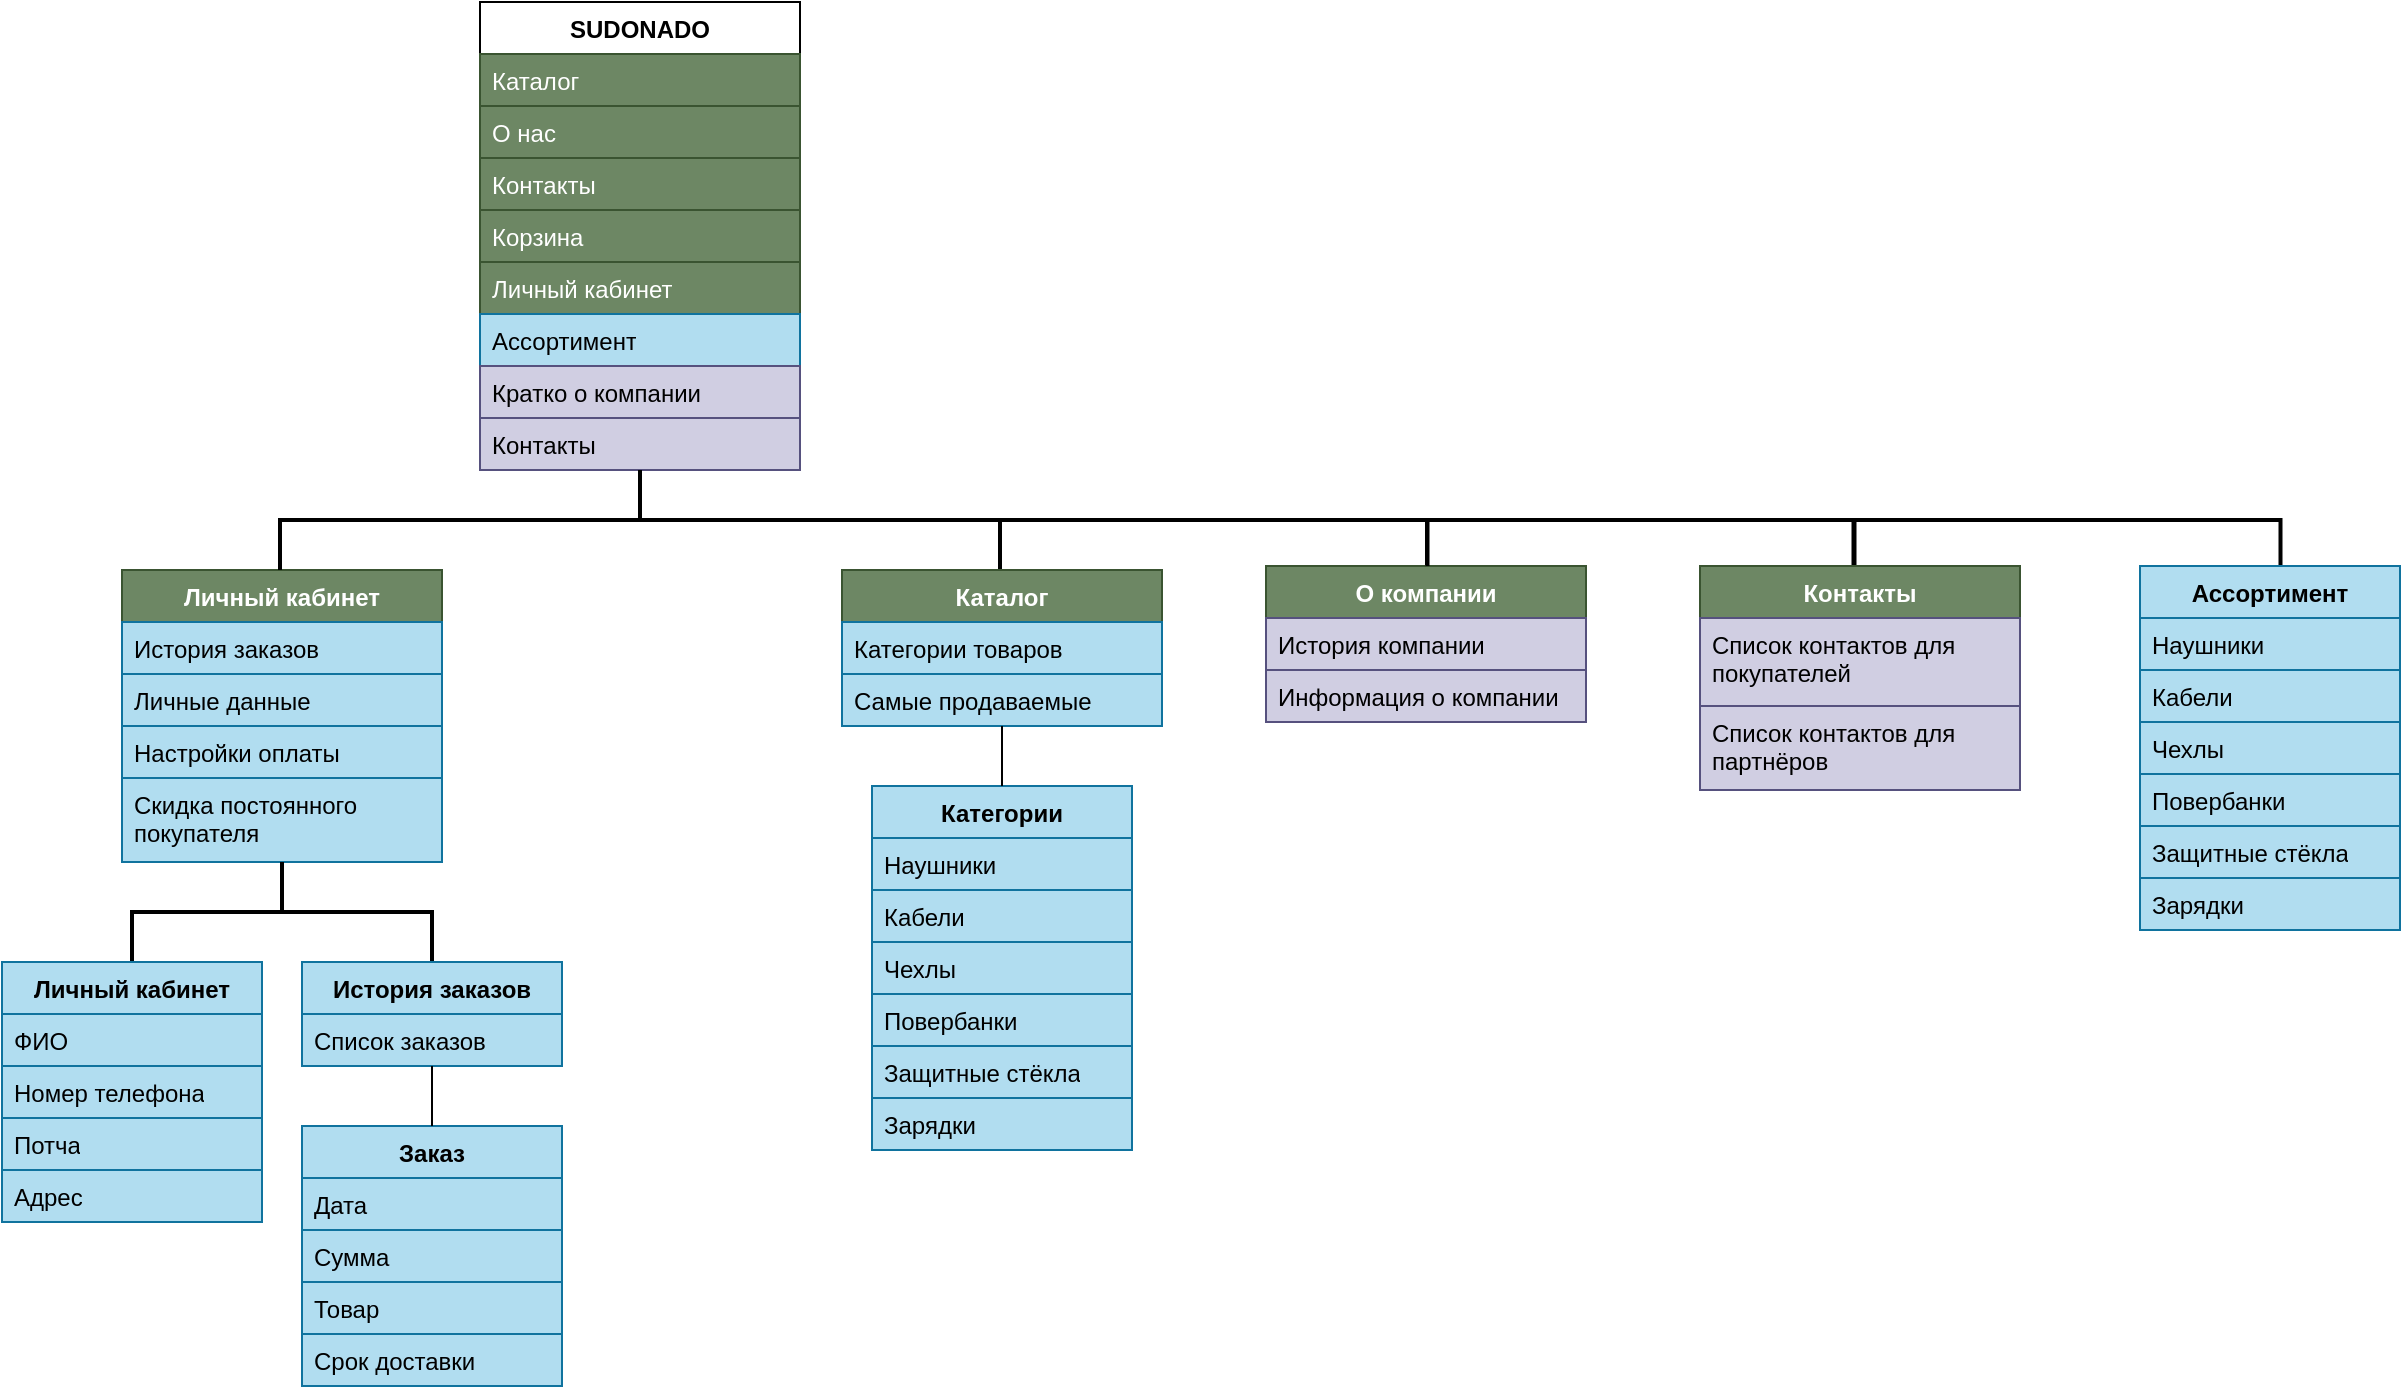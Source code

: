 <mxfile version="22.1.7" type="github">
  <diagram name="Страница — 1" id="IJSNU652cine2iU-JgPy">
    <mxGraphModel dx="815" dy="453" grid="1" gridSize="10" guides="1" tooltips="1" connect="1" arrows="1" fold="1" page="1" pageScale="1" pageWidth="827" pageHeight="1169" math="0" shadow="0">
      <root>
        <mxCell id="0" />
        <mxCell id="1" parent="0" />
        <mxCell id="SvBxSNLdzMoJKZyAMGje-23" value="" style="strokeWidth=2;html=1;shape=mxgraph.flowchart.annotation_1;align=left;pointerEvents=1;rotation=90;" vertex="1" parent="1">
          <mxGeometry x="1102" y="225.75" width="23" height="213.5" as="geometry" />
        </mxCell>
        <mxCell id="4rsutTbxvx6rBWYtaoMh-9" value="SUDONADO" style="swimlane;fontStyle=1;align=center;verticalAlign=top;childLayout=stackLayout;horizontal=1;startSize=26;horizontalStack=0;resizeParent=1;resizeParentMax=0;resizeLast=0;collapsible=1;marginBottom=0;whiteSpace=wrap;html=1;" parent="1" vertex="1">
          <mxGeometry x="320" y="62" width="160" height="234" as="geometry" />
        </mxCell>
        <mxCell id="4rsutTbxvx6rBWYtaoMh-10" value="Каталог" style="text;strokeColor=#3A5431;fillColor=#6d8764;align=left;verticalAlign=top;spacingLeft=4;spacingRight=4;overflow=hidden;rotatable=0;points=[[0,0.5],[1,0.5]];portConstraint=eastwest;whiteSpace=wrap;html=1;labelBackgroundColor=none;fontColor=#ffffff;" parent="4rsutTbxvx6rBWYtaoMh-9" vertex="1">
          <mxGeometry y="26" width="160" height="26" as="geometry" />
        </mxCell>
        <mxCell id="4rsutTbxvx6rBWYtaoMh-12" value="О нас" style="text;strokeColor=#3A5431;fillColor=#6d8764;align=left;verticalAlign=top;spacingLeft=4;spacingRight=4;overflow=hidden;rotatable=0;points=[[0,0.5],[1,0.5]];portConstraint=eastwest;whiteSpace=wrap;labelBackgroundColor=none;labelBorderColor=none;html=1;fontColor=#ffffff;" parent="4rsutTbxvx6rBWYtaoMh-9" vertex="1">
          <mxGeometry y="52" width="160" height="26" as="geometry" />
        </mxCell>
        <mxCell id="4rsutTbxvx6rBWYtaoMh-15" value="Контакты" style="text;strokeColor=#3A5431;fillColor=#6d8764;align=left;verticalAlign=top;spacingLeft=4;spacingRight=4;overflow=hidden;rotatable=0;points=[[0,0.5],[1,0.5]];portConstraint=eastwest;whiteSpace=wrap;html=1;labelBackgroundColor=none;fontColor=#ffffff;" parent="4rsutTbxvx6rBWYtaoMh-9" vertex="1">
          <mxGeometry y="78" width="160" height="26" as="geometry" />
        </mxCell>
        <mxCell id="4rsutTbxvx6rBWYtaoMh-17" value="Корзина" style="text;strokeColor=#3A5431;fillColor=#6d8764;align=left;verticalAlign=top;spacingLeft=4;spacingRight=4;overflow=hidden;rotatable=0;points=[[0,0.5],[1,0.5]];portConstraint=eastwest;whiteSpace=wrap;labelBackgroundColor=none;labelBorderColor=none;html=1;fontColor=#ffffff;" parent="4rsutTbxvx6rBWYtaoMh-9" vertex="1">
          <mxGeometry y="104" width="160" height="26" as="geometry" />
        </mxCell>
        <mxCell id="4rsutTbxvx6rBWYtaoMh-19" value="Личный кабинет" style="text;strokeColor=#3A5431;fillColor=#6d8764;align=left;verticalAlign=top;spacingLeft=4;spacingRight=4;overflow=hidden;rotatable=0;points=[[0,0.5],[1,0.5]];portConstraint=eastwest;whiteSpace=wrap;labelBackgroundColor=none;labelBorderColor=none;html=1;fontColor=#ffffff;" parent="4rsutTbxvx6rBWYtaoMh-9" vertex="1">
          <mxGeometry y="130" width="160" height="26" as="geometry" />
        </mxCell>
        <mxCell id="4rsutTbxvx6rBWYtaoMh-103" value="Ассортимент" style="text;strokeColor=#10739e;fillColor=#b1ddf0;align=left;verticalAlign=top;spacingLeft=4;spacingRight=4;overflow=hidden;rotatable=0;points=[[0,0.5],[1,0.5]];portConstraint=eastwest;whiteSpace=wrap;html=1;" parent="4rsutTbxvx6rBWYtaoMh-9" vertex="1">
          <mxGeometry y="156" width="160" height="26" as="geometry" />
        </mxCell>
        <mxCell id="4rsutTbxvx6rBWYtaoMh-105" value="Кратко о компании" style="text;strokeColor=#56517e;fillColor=#d0cee2;align=left;verticalAlign=top;spacingLeft=4;spacingRight=4;overflow=hidden;rotatable=0;points=[[0,0.5],[1,0.5]];portConstraint=eastwest;whiteSpace=wrap;html=1;" parent="4rsutTbxvx6rBWYtaoMh-9" vertex="1">
          <mxGeometry y="182" width="160" height="26" as="geometry" />
        </mxCell>
        <mxCell id="SvBxSNLdzMoJKZyAMGje-8" value="Контакты" style="text;strokeColor=#56517e;fillColor=#d0cee2;align=left;verticalAlign=top;spacingLeft=4;spacingRight=4;overflow=hidden;rotatable=0;points=[[0,0.5],[1,0.5]];portConstraint=eastwest;whiteSpace=wrap;html=1;" vertex="1" parent="4rsutTbxvx6rBWYtaoMh-9">
          <mxGeometry y="208" width="160" height="26" as="geometry" />
        </mxCell>
        <mxCell id="4rsutTbxvx6rBWYtaoMh-30" value="Личный кабинет" style="swimlane;fontStyle=1;align=center;verticalAlign=top;childLayout=stackLayout;horizontal=1;startSize=26;horizontalStack=0;resizeParent=1;resizeParentMax=0;resizeLast=0;collapsible=1;marginBottom=0;whiteSpace=wrap;html=1;fillColor=#6d8764;strokeColor=#3A5431;fontColor=#ffffff;" parent="1" vertex="1">
          <mxGeometry x="141" y="346" width="160" height="146" as="geometry" />
        </mxCell>
        <mxCell id="4rsutTbxvx6rBWYtaoMh-31" value="История заказов" style="text;strokeColor=#10739e;fillColor=#b1ddf0;align=left;verticalAlign=top;spacingLeft=4;spacingRight=4;overflow=hidden;rotatable=0;points=[[0,0.5],[1,0.5]];portConstraint=eastwest;whiteSpace=wrap;html=1;" parent="4rsutTbxvx6rBWYtaoMh-30" vertex="1">
          <mxGeometry y="26" width="160" height="26" as="geometry" />
        </mxCell>
        <mxCell id="4rsutTbxvx6rBWYtaoMh-33" value="Личные данные" style="text;strokeColor=#10739e;fillColor=#b1ddf0;align=left;verticalAlign=top;spacingLeft=4;spacingRight=4;overflow=hidden;rotatable=0;points=[[0,0.5],[1,0.5]];portConstraint=eastwest;whiteSpace=wrap;html=1;" parent="4rsutTbxvx6rBWYtaoMh-30" vertex="1">
          <mxGeometry y="52" width="160" height="26" as="geometry" />
        </mxCell>
        <mxCell id="4rsutTbxvx6rBWYtaoMh-43" value="&lt;div&gt;Настройки оплаты&lt;/div&gt;&lt;div&gt;&lt;br&gt;&lt;/div&gt;" style="text;strokeColor=#10739e;fillColor=#b1ddf0;align=left;verticalAlign=top;spacingLeft=4;spacingRight=4;overflow=hidden;rotatable=0;points=[[0,0.5],[1,0.5]];portConstraint=eastwest;whiteSpace=wrap;html=1;" parent="4rsutTbxvx6rBWYtaoMh-30" vertex="1">
          <mxGeometry y="78" width="160" height="26" as="geometry" />
        </mxCell>
        <mxCell id="4rsutTbxvx6rBWYtaoMh-62" value="&lt;div&gt;Скидка постоянного покупателя&lt;/div&gt;&lt;div&gt;&lt;br&gt;&lt;/div&gt;" style="text;strokeColor=#10739e;fillColor=#b1ddf0;align=left;verticalAlign=top;spacingLeft=4;spacingRight=4;overflow=hidden;rotatable=0;points=[[0,0.5],[1,0.5]];portConstraint=eastwest;whiteSpace=wrap;html=1;" parent="4rsutTbxvx6rBWYtaoMh-30" vertex="1">
          <mxGeometry y="104" width="160" height="42" as="geometry" />
        </mxCell>
        <mxCell id="4rsutTbxvx6rBWYtaoMh-35" value="" style="strokeWidth=2;shape=mxgraph.flowchart.annotation_2;align=left;labelPosition=right;pointerEvents=1;direction=south;labelBorderColor=none;html=1;" parent="1" vertex="1">
          <mxGeometry x="220" y="296" width="360" height="50" as="geometry" />
        </mxCell>
        <mxCell id="4rsutTbxvx6rBWYtaoMh-44" value="" style="strokeWidth=2;html=1;shape=mxgraph.flowchart.annotation_2;align=left;labelPosition=right;pointerEvents=1;direction=south;" parent="1" vertex="1">
          <mxGeometry x="146" y="492" width="150" height="50" as="geometry" />
        </mxCell>
        <mxCell id="4rsutTbxvx6rBWYtaoMh-45" value="Личный кабинет" style="swimlane;fontStyle=1;align=center;verticalAlign=top;childLayout=stackLayout;horizontal=1;startSize=26;horizontalStack=0;resizeParent=1;resizeParentMax=0;resizeLast=0;collapsible=1;marginBottom=0;whiteSpace=wrap;html=1;fillColor=#b1ddf0;strokeColor=#10739e;" parent="1" vertex="1">
          <mxGeometry x="81" y="542" width="130" height="130" as="geometry" />
        </mxCell>
        <mxCell id="4rsutTbxvx6rBWYtaoMh-46" value="ФИО" style="text;strokeColor=#10739e;fillColor=#b1ddf0;align=left;verticalAlign=top;spacingLeft=4;spacingRight=4;overflow=hidden;rotatable=0;points=[[0,0.5],[1,0.5]];portConstraint=eastwest;whiteSpace=wrap;html=1;" parent="4rsutTbxvx6rBWYtaoMh-45" vertex="1">
          <mxGeometry y="26" width="130" height="26" as="geometry" />
        </mxCell>
        <mxCell id="4rsutTbxvx6rBWYtaoMh-48" value="Номер телефона" style="text;strokeColor=#10739e;fillColor=#b1ddf0;align=left;verticalAlign=top;spacingLeft=4;spacingRight=4;overflow=hidden;rotatable=0;points=[[0,0.5],[1,0.5]];portConstraint=eastwest;whiteSpace=wrap;html=1;" parent="4rsutTbxvx6rBWYtaoMh-45" vertex="1">
          <mxGeometry y="52" width="130" height="26" as="geometry" />
        </mxCell>
        <mxCell id="4rsutTbxvx6rBWYtaoMh-50" value="&lt;div&gt;Потча&lt;/div&gt;&lt;div&gt;&lt;br&gt;&lt;/div&gt;" style="text;strokeColor=#10739e;fillColor=#b1ddf0;align=left;verticalAlign=top;spacingLeft=4;spacingRight=4;overflow=hidden;rotatable=0;points=[[0,0.5],[1,0.5]];portConstraint=eastwest;whiteSpace=wrap;html=1;" parent="4rsutTbxvx6rBWYtaoMh-45" vertex="1">
          <mxGeometry y="78" width="130" height="26" as="geometry" />
        </mxCell>
        <mxCell id="4rsutTbxvx6rBWYtaoMh-58" value="Адрес" style="text;strokeColor=#10739e;fillColor=#b1ddf0;align=left;verticalAlign=top;spacingLeft=4;spacingRight=4;overflow=hidden;rotatable=0;points=[[0,0.5],[1,0.5]];portConstraint=eastwest;whiteSpace=wrap;html=1;" parent="4rsutTbxvx6rBWYtaoMh-45" vertex="1">
          <mxGeometry y="104" width="130" height="26" as="geometry" />
        </mxCell>
        <mxCell id="4rsutTbxvx6rBWYtaoMh-51" value="&lt;div&gt;История заказов&lt;/div&gt;&lt;div&gt;&lt;br&gt;&lt;/div&gt;" style="swimlane;fontStyle=1;align=center;verticalAlign=top;childLayout=stackLayout;horizontal=1;startSize=26;horizontalStack=0;resizeParent=1;resizeParentMax=0;resizeLast=0;collapsible=1;marginBottom=0;whiteSpace=wrap;html=1;fillColor=#b1ddf0;strokeColor=#10739e;" parent="1" vertex="1">
          <mxGeometry x="231" y="542" width="130" height="52" as="geometry" />
        </mxCell>
        <mxCell id="4rsutTbxvx6rBWYtaoMh-52" value="Список заказов" style="text;strokeColor=#10739e;fillColor=#b1ddf0;align=left;verticalAlign=top;spacingLeft=4;spacingRight=4;overflow=hidden;rotatable=0;points=[[0,0.5],[1,0.5]];portConstraint=eastwest;whiteSpace=wrap;html=1;" parent="4rsutTbxvx6rBWYtaoMh-51" vertex="1">
          <mxGeometry y="26" width="130" height="26" as="geometry" />
        </mxCell>
        <mxCell id="4rsutTbxvx6rBWYtaoMh-63" value="Заказ" style="swimlane;fontStyle=1;align=center;verticalAlign=top;childLayout=stackLayout;horizontal=1;startSize=26;horizontalStack=0;resizeParent=1;resizeParentMax=0;resizeLast=0;collapsible=1;marginBottom=0;whiteSpace=wrap;html=1;fillColor=#b1ddf0;strokeColor=#10739e;" parent="1" vertex="1">
          <mxGeometry x="231" y="624" width="130" height="130" as="geometry" />
        </mxCell>
        <mxCell id="4rsutTbxvx6rBWYtaoMh-64" value="Дата" style="text;strokeColor=#10739e;fillColor=#b1ddf0;align=left;verticalAlign=top;spacingLeft=4;spacingRight=4;overflow=hidden;rotatable=0;points=[[0,0.5],[1,0.5]];portConstraint=eastwest;whiteSpace=wrap;html=1;" parent="4rsutTbxvx6rBWYtaoMh-63" vertex="1">
          <mxGeometry y="26" width="130" height="26" as="geometry" />
        </mxCell>
        <mxCell id="4rsutTbxvx6rBWYtaoMh-66" value="Сумма" style="text;strokeColor=#10739e;fillColor=#b1ddf0;align=left;verticalAlign=top;spacingLeft=4;spacingRight=4;overflow=hidden;rotatable=0;points=[[0,0.5],[1,0.5]];portConstraint=eastwest;whiteSpace=wrap;html=1;" parent="4rsutTbxvx6rBWYtaoMh-63" vertex="1">
          <mxGeometry y="52" width="130" height="26" as="geometry" />
        </mxCell>
        <mxCell id="4rsutTbxvx6rBWYtaoMh-68" value="Товар" style="text;strokeColor=#10739e;fillColor=#b1ddf0;align=left;verticalAlign=top;spacingLeft=4;spacingRight=4;overflow=hidden;rotatable=0;points=[[0,0.5],[1,0.5]];portConstraint=eastwest;whiteSpace=wrap;html=1;" parent="4rsutTbxvx6rBWYtaoMh-63" vertex="1">
          <mxGeometry y="78" width="130" height="26" as="geometry" />
        </mxCell>
        <mxCell id="4rsutTbxvx6rBWYtaoMh-70" value="Срок доставки" style="text;strokeColor=#10739e;fillColor=#b1ddf0;align=left;verticalAlign=top;spacingLeft=4;spacingRight=4;overflow=hidden;rotatable=0;points=[[0,0.5],[1,0.5]];portConstraint=eastwest;whiteSpace=wrap;html=1;" parent="4rsutTbxvx6rBWYtaoMh-63" vertex="1">
          <mxGeometry y="104" width="130" height="26" as="geometry" />
        </mxCell>
        <mxCell id="4rsutTbxvx6rBWYtaoMh-72" value="" style="line;strokeWidth=1;fillColor=none;align=left;verticalAlign=middle;spacingTop=-1;spacingLeft=3;spacingRight=3;rotatable=0;labelPosition=right;points=[];portConstraint=eastwest;strokeColor=inherit;direction=south;" parent="1" vertex="1">
          <mxGeometry x="284" y="594" width="24" height="30" as="geometry" />
        </mxCell>
        <mxCell id="4rsutTbxvx6rBWYtaoMh-73" value="Категории" style="swimlane;fontStyle=1;align=center;verticalAlign=top;childLayout=stackLayout;horizontal=1;startSize=26;horizontalStack=0;resizeParent=1;resizeParentMax=0;resizeLast=0;collapsible=1;marginBottom=0;whiteSpace=wrap;html=1;fillColor=#b1ddf0;strokeColor=#10739e;" parent="1" vertex="1">
          <mxGeometry x="516" y="454" width="130" height="182" as="geometry" />
        </mxCell>
        <mxCell id="4rsutTbxvx6rBWYtaoMh-74" value="Наушники" style="text;strokeColor=#10739e;fillColor=#b1ddf0;align=left;verticalAlign=top;spacingLeft=4;spacingRight=4;overflow=hidden;rotatable=0;points=[[0,0.5],[1,0.5]];portConstraint=eastwest;whiteSpace=wrap;html=1;" parent="4rsutTbxvx6rBWYtaoMh-73" vertex="1">
          <mxGeometry y="26" width="130" height="26" as="geometry" />
        </mxCell>
        <mxCell id="4rsutTbxvx6rBWYtaoMh-76" value="Кабели" style="text;strokeColor=#10739e;fillColor=#b1ddf0;align=left;verticalAlign=top;spacingLeft=4;spacingRight=4;overflow=hidden;rotatable=0;points=[[0,0.5],[1,0.5]];portConstraint=eastwest;whiteSpace=wrap;html=1;" parent="4rsutTbxvx6rBWYtaoMh-73" vertex="1">
          <mxGeometry y="52" width="130" height="26" as="geometry" />
        </mxCell>
        <mxCell id="4rsutTbxvx6rBWYtaoMh-92" value="Чехлы" style="text;strokeColor=#10739e;fillColor=#b1ddf0;align=left;verticalAlign=top;spacingLeft=4;spacingRight=4;overflow=hidden;rotatable=0;points=[[0,0.5],[1,0.5]];portConstraint=eastwest;whiteSpace=wrap;html=1;" parent="4rsutTbxvx6rBWYtaoMh-73" vertex="1">
          <mxGeometry y="78" width="130" height="26" as="geometry" />
        </mxCell>
        <mxCell id="4rsutTbxvx6rBWYtaoMh-94" value="Повербанки" style="text;strokeColor=#10739e;fillColor=#b1ddf0;align=left;verticalAlign=top;spacingLeft=4;spacingRight=4;overflow=hidden;rotatable=0;points=[[0,0.5],[1,0.5]];portConstraint=eastwest;whiteSpace=wrap;html=1;" parent="4rsutTbxvx6rBWYtaoMh-73" vertex="1">
          <mxGeometry y="104" width="130" height="26" as="geometry" />
        </mxCell>
        <mxCell id="4rsutTbxvx6rBWYtaoMh-96" value="Защитные стёкла" style="text;strokeColor=#10739e;fillColor=#b1ddf0;align=left;verticalAlign=top;spacingLeft=4;spacingRight=4;overflow=hidden;rotatable=0;points=[[0,0.5],[1,0.5]];portConstraint=eastwest;whiteSpace=wrap;html=1;" parent="4rsutTbxvx6rBWYtaoMh-73" vertex="1">
          <mxGeometry y="130" width="130" height="26" as="geometry" />
        </mxCell>
        <mxCell id="4rsutTbxvx6rBWYtaoMh-98" value="&lt;div&gt;Зарядки&lt;/div&gt;&lt;div&gt;&lt;br&gt;&lt;/div&gt;" style="text;strokeColor=#10739e;fillColor=#b1ddf0;align=left;verticalAlign=top;spacingLeft=4;spacingRight=4;overflow=hidden;rotatable=0;points=[[0,0.5],[1,0.5]];portConstraint=eastwest;whiteSpace=wrap;html=1;" parent="4rsutTbxvx6rBWYtaoMh-73" vertex="1">
          <mxGeometry y="156" width="130" height="26" as="geometry" />
        </mxCell>
        <mxCell id="4rsutTbxvx6rBWYtaoMh-107" value="" style="strokeWidth=2;html=1;shape=mxgraph.flowchart.annotation_1;align=left;pointerEvents=1;rotation=90;" parent="1" vertex="1">
          <mxGeometry x="674.25" y="226.75" width="25" height="213.5" as="geometry" />
        </mxCell>
        <mxCell id="4rsutTbxvx6rBWYtaoMh-108" value="О компании" style="swimlane;fontStyle=1;align=center;verticalAlign=top;childLayout=stackLayout;horizontal=1;startSize=26;horizontalStack=0;resizeParent=1;resizeParentMax=0;resizeLast=0;collapsible=1;marginBottom=0;whiteSpace=wrap;html=1;fillColor=#6d8764;strokeColor=#3A5431;fontColor=#ffffff;" parent="1" vertex="1">
          <mxGeometry x="713" y="344" width="160" height="78" as="geometry" />
        </mxCell>
        <mxCell id="4rsutTbxvx6rBWYtaoMh-109" value="История компании" style="text;strokeColor=#56517e;fillColor=#d0cee2;align=left;verticalAlign=top;spacingLeft=4;spacingRight=4;overflow=hidden;rotatable=0;points=[[0,0.5],[1,0.5]];portConstraint=eastwest;whiteSpace=wrap;html=1;" parent="4rsutTbxvx6rBWYtaoMh-108" vertex="1">
          <mxGeometry y="26" width="160" height="26" as="geometry" />
        </mxCell>
        <mxCell id="4rsutTbxvx6rBWYtaoMh-111" value="Информация о компании" style="text;strokeColor=#56517e;fillColor=#d0cee2;align=left;verticalAlign=top;spacingLeft=4;spacingRight=4;overflow=hidden;rotatable=0;points=[[0,0.5],[1,0.5]];portConstraint=eastwest;whiteSpace=wrap;html=1;" parent="4rsutTbxvx6rBWYtaoMh-108" vertex="1">
          <mxGeometry y="52" width="160" height="26" as="geometry" />
        </mxCell>
        <mxCell id="4rsutTbxvx6rBWYtaoMh-112" value="" style="strokeWidth=2;html=1;shape=mxgraph.flowchart.annotation_1;align=left;pointerEvents=1;rotation=90;" parent="1" vertex="1">
          <mxGeometry x="889" y="225.75" width="23" height="213.5" as="geometry" />
        </mxCell>
        <mxCell id="4rsutTbxvx6rBWYtaoMh-113" value="Контакты" style="swimlane;fontStyle=1;align=center;verticalAlign=top;childLayout=stackLayout;horizontal=1;startSize=26;horizontalStack=0;resizeParent=1;resizeParentMax=0;resizeLast=0;collapsible=1;marginBottom=0;whiteSpace=wrap;html=1;fillColor=#6d8764;strokeColor=#3A5431;fontColor=#ffffff;" parent="1" vertex="1">
          <mxGeometry x="930" y="344" width="160" height="112" as="geometry" />
        </mxCell>
        <mxCell id="4rsutTbxvx6rBWYtaoMh-114" value="Список контактов для покупателей" style="text;strokeColor=#56517e;fillColor=#d0cee2;align=left;verticalAlign=top;spacingLeft=4;spacingRight=4;overflow=hidden;rotatable=0;points=[[0,0.5],[1,0.5]];portConstraint=eastwest;whiteSpace=wrap;html=1;" parent="4rsutTbxvx6rBWYtaoMh-113" vertex="1">
          <mxGeometry y="26" width="160" height="44" as="geometry" />
        </mxCell>
        <mxCell id="4rsutTbxvx6rBWYtaoMh-116" value="Список контактов для партнёров" style="text;strokeColor=#56517e;fillColor=#d0cee2;align=left;verticalAlign=top;spacingLeft=4;spacingRight=4;overflow=hidden;rotatable=0;points=[[0,0.5],[1,0.5]];portConstraint=eastwest;whiteSpace=wrap;html=1;" parent="4rsutTbxvx6rBWYtaoMh-113" vertex="1">
          <mxGeometry y="70" width="160" height="42" as="geometry" />
        </mxCell>
        <mxCell id="SvBxSNLdzMoJKZyAMGje-1" value="Каталог" style="swimlane;fontStyle=1;align=center;verticalAlign=top;childLayout=stackLayout;horizontal=1;startSize=26;horizontalStack=0;resizeParent=1;resizeParentMax=0;resizeLast=0;collapsible=1;marginBottom=0;whiteSpace=wrap;html=1;fillColor=#6d8764;strokeColor=#3A5431;fontColor=#ffffff;" vertex="1" parent="1">
          <mxGeometry x="501" y="346" width="160" height="78" as="geometry" />
        </mxCell>
        <mxCell id="SvBxSNLdzMoJKZyAMGje-2" value="Категории товаров" style="text;strokeColor=#10739e;fillColor=#b1ddf0;align=left;verticalAlign=top;spacingLeft=4;spacingRight=4;overflow=hidden;rotatable=0;points=[[0,0.5],[1,0.5]];portConstraint=eastwest;whiteSpace=wrap;html=1;" vertex="1" parent="SvBxSNLdzMoJKZyAMGje-1">
          <mxGeometry y="26" width="160" height="26" as="geometry" />
        </mxCell>
        <mxCell id="SvBxSNLdzMoJKZyAMGje-4" value="Самые продаваемые" style="text;strokeColor=#10739e;fillColor=#b1ddf0;align=left;verticalAlign=top;spacingLeft=4;spacingRight=4;overflow=hidden;rotatable=0;points=[[0,0.5],[1,0.5]];portConstraint=eastwest;whiteSpace=wrap;html=1;" vertex="1" parent="SvBxSNLdzMoJKZyAMGje-1">
          <mxGeometry y="52" width="160" height="26" as="geometry" />
        </mxCell>
        <mxCell id="SvBxSNLdzMoJKZyAMGje-6" value="" style="line;strokeWidth=1;fillColor=none;align=left;verticalAlign=middle;spacingTop=-1;spacingLeft=3;spacingRight=3;rotatable=0;labelPosition=right;points=[];portConstraint=eastwest;strokeColor=inherit;direction=south;" vertex="1" parent="1">
          <mxGeometry x="569" y="424" width="24" height="30" as="geometry" />
        </mxCell>
        <mxCell id="SvBxSNLdzMoJKZyAMGje-11" value="Ассортимент&lt;br&gt;" style="swimlane;fontStyle=1;align=center;verticalAlign=top;childLayout=stackLayout;horizontal=1;startSize=26;horizontalStack=0;resizeParent=1;resizeParentMax=0;resizeLast=0;collapsible=1;marginBottom=0;whiteSpace=wrap;html=1;fillColor=#b1ddf0;strokeColor=#10739e;" vertex="1" parent="1">
          <mxGeometry x="1150" y="344" width="130" height="182" as="geometry" />
        </mxCell>
        <mxCell id="SvBxSNLdzMoJKZyAMGje-12" value="Наушники" style="text;strokeColor=#10739e;fillColor=#b1ddf0;align=left;verticalAlign=top;spacingLeft=4;spacingRight=4;overflow=hidden;rotatable=0;points=[[0,0.5],[1,0.5]];portConstraint=eastwest;whiteSpace=wrap;html=1;" vertex="1" parent="SvBxSNLdzMoJKZyAMGje-11">
          <mxGeometry y="26" width="130" height="26" as="geometry" />
        </mxCell>
        <mxCell id="SvBxSNLdzMoJKZyAMGje-14" value="Кабели" style="text;strokeColor=#10739e;fillColor=#b1ddf0;align=left;verticalAlign=top;spacingLeft=4;spacingRight=4;overflow=hidden;rotatable=0;points=[[0,0.5],[1,0.5]];portConstraint=eastwest;whiteSpace=wrap;html=1;" vertex="1" parent="SvBxSNLdzMoJKZyAMGje-11">
          <mxGeometry y="52" width="130" height="26" as="geometry" />
        </mxCell>
        <mxCell id="SvBxSNLdzMoJKZyAMGje-16" value="Чехлы" style="text;strokeColor=#10739e;fillColor=#b1ddf0;align=left;verticalAlign=top;spacingLeft=4;spacingRight=4;overflow=hidden;rotatable=0;points=[[0,0.5],[1,0.5]];portConstraint=eastwest;whiteSpace=wrap;html=1;" vertex="1" parent="SvBxSNLdzMoJKZyAMGje-11">
          <mxGeometry y="78" width="130" height="26" as="geometry" />
        </mxCell>
        <mxCell id="SvBxSNLdzMoJKZyAMGje-18" value="Повербанки" style="text;strokeColor=#10739e;fillColor=#b1ddf0;align=left;verticalAlign=top;spacingLeft=4;spacingRight=4;overflow=hidden;rotatable=0;points=[[0,0.5],[1,0.5]];portConstraint=eastwest;whiteSpace=wrap;html=1;" vertex="1" parent="SvBxSNLdzMoJKZyAMGje-11">
          <mxGeometry y="104" width="130" height="26" as="geometry" />
        </mxCell>
        <mxCell id="SvBxSNLdzMoJKZyAMGje-20" value="Защитные стёкла" style="text;strokeColor=#10739e;fillColor=#b1ddf0;align=left;verticalAlign=top;spacingLeft=4;spacingRight=4;overflow=hidden;rotatable=0;points=[[0,0.5],[1,0.5]];portConstraint=eastwest;whiteSpace=wrap;html=1;" vertex="1" parent="SvBxSNLdzMoJKZyAMGje-11">
          <mxGeometry y="130" width="130" height="26" as="geometry" />
        </mxCell>
        <mxCell id="SvBxSNLdzMoJKZyAMGje-22" value="&lt;div&gt;Зарядки&lt;/div&gt;&lt;div&gt;&lt;br&gt;&lt;/div&gt;" style="text;strokeColor=#10739e;fillColor=#b1ddf0;align=left;verticalAlign=top;spacingLeft=4;spacingRight=4;overflow=hidden;rotatable=0;points=[[0,0.5],[1,0.5]];portConstraint=eastwest;whiteSpace=wrap;html=1;" vertex="1" parent="SvBxSNLdzMoJKZyAMGje-11">
          <mxGeometry y="156" width="130" height="26" as="geometry" />
        </mxCell>
      </root>
    </mxGraphModel>
  </diagram>
</mxfile>
